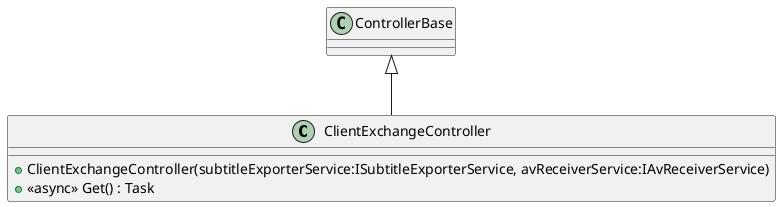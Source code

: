 @startuml
class ClientExchangeController {
    + ClientExchangeController(subtitleExporterService:ISubtitleExporterService, avReceiverService:IAvReceiverService)
    + <<async>> Get() : Task
}
ControllerBase <|-- ClientExchangeController
@enduml
